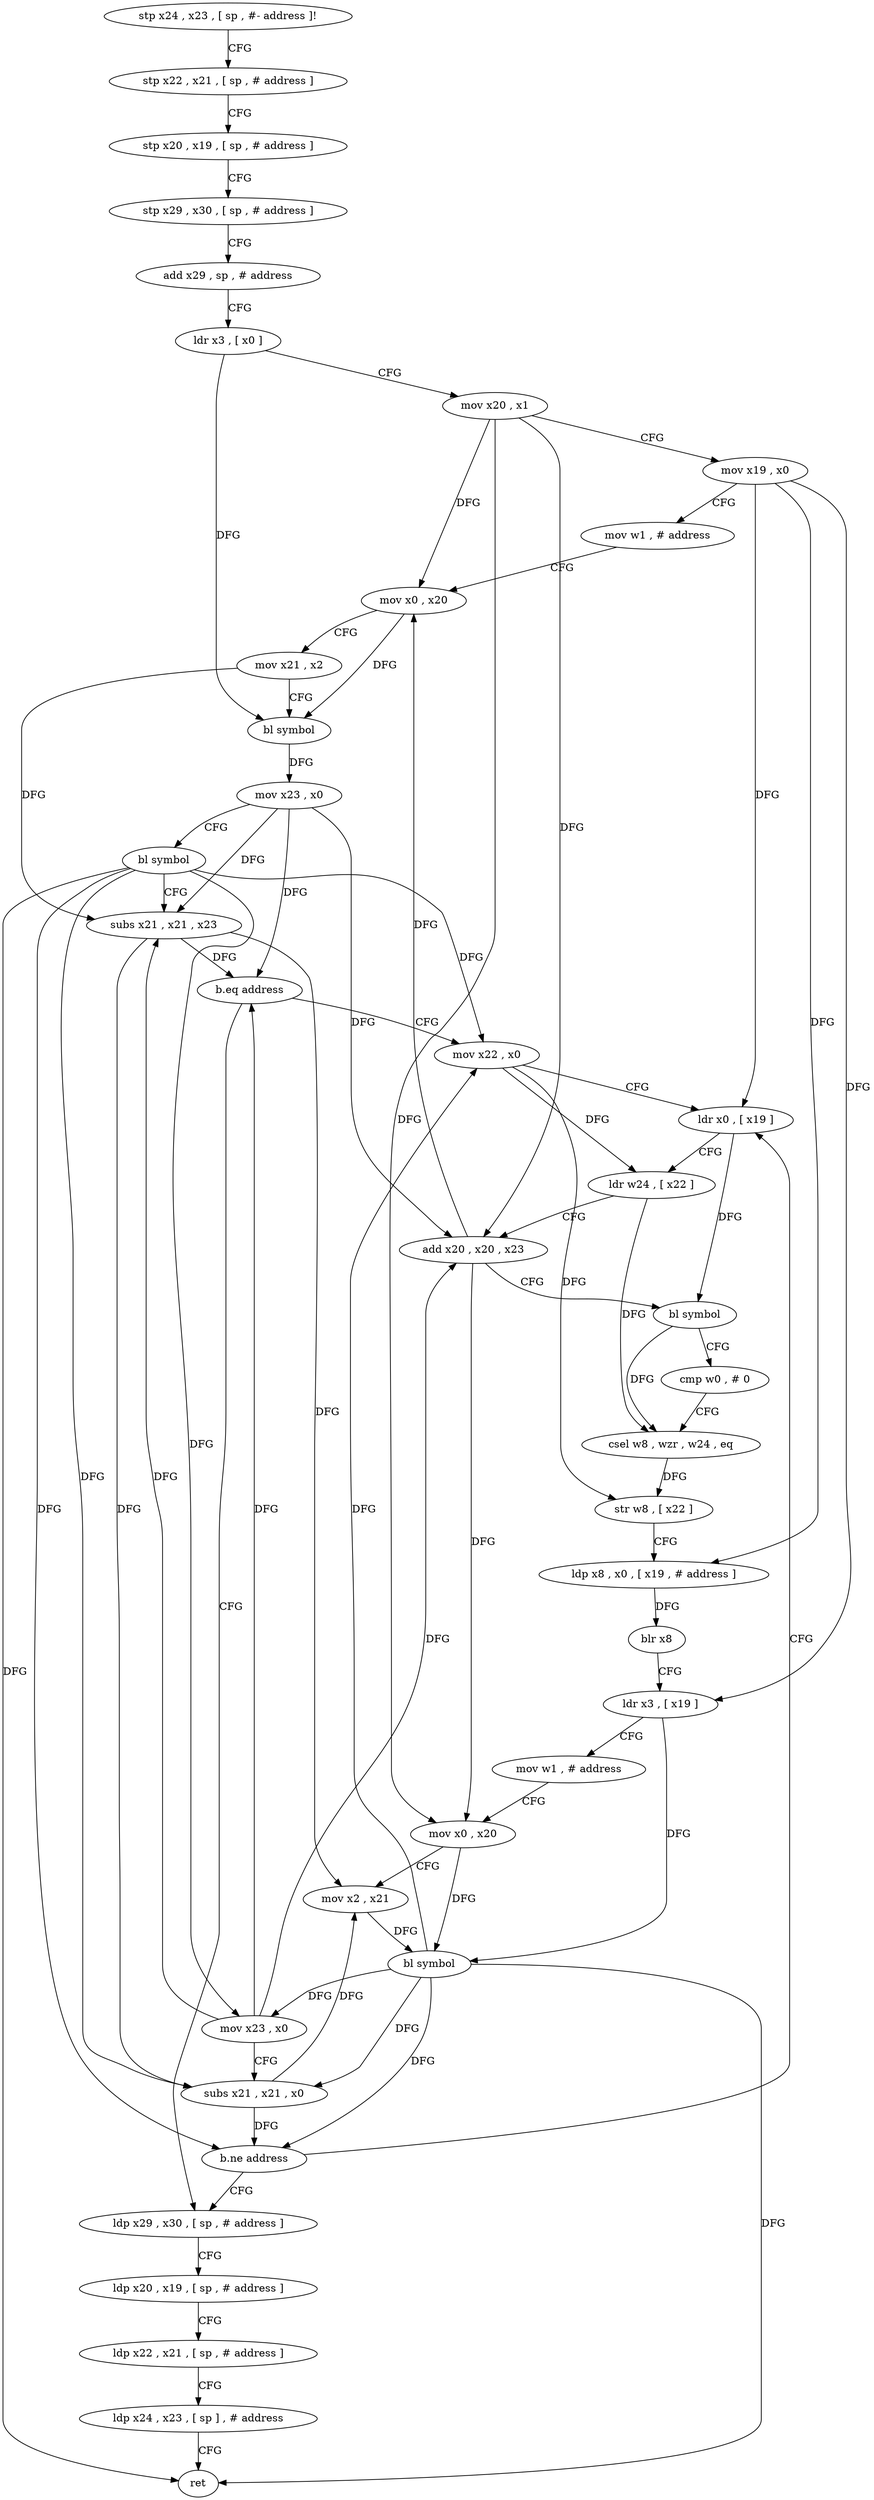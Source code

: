 digraph "func" {
"4224064" [label = "stp x24 , x23 , [ sp , #- address ]!" ]
"4224068" [label = "stp x22 , x21 , [ sp , # address ]" ]
"4224072" [label = "stp x20 , x19 , [ sp , # address ]" ]
"4224076" [label = "stp x29 , x30 , [ sp , # address ]" ]
"4224080" [label = "add x29 , sp , # address" ]
"4224084" [label = "ldr x3 , [ x0 ]" ]
"4224088" [label = "mov x20 , x1" ]
"4224092" [label = "mov x19 , x0" ]
"4224096" [label = "mov w1 , # address" ]
"4224100" [label = "mov x0 , x20" ]
"4224104" [label = "mov x21 , x2" ]
"4224108" [label = "bl symbol" ]
"4224112" [label = "mov x23 , x0" ]
"4224116" [label = "bl symbol" ]
"4224120" [label = "subs x21 , x21 , x23" ]
"4224124" [label = "b.eq address" ]
"4224200" [label = "ldp x29 , x30 , [ sp , # address ]" ]
"4224128" [label = "mov x22 , x0" ]
"4224204" [label = "ldp x20 , x19 , [ sp , # address ]" ]
"4224208" [label = "ldp x22 , x21 , [ sp , # address ]" ]
"4224212" [label = "ldp x24 , x23 , [ sp ] , # address" ]
"4224216" [label = "ret" ]
"4224132" [label = "ldr x0 , [ x19 ]" ]
"4224136" [label = "ldr w24 , [ x22 ]" ]
"4224140" [label = "add x20 , x20 , x23" ]
"4224144" [label = "bl symbol" ]
"4224148" [label = "cmp w0 , # 0" ]
"4224152" [label = "csel w8 , wzr , w24 , eq" ]
"4224156" [label = "str w8 , [ x22 ]" ]
"4224160" [label = "ldp x8 , x0 , [ x19 , # address ]" ]
"4224164" [label = "blr x8" ]
"4224168" [label = "ldr x3 , [ x19 ]" ]
"4224172" [label = "mov w1 , # address" ]
"4224176" [label = "mov x0 , x20" ]
"4224180" [label = "mov x2 , x21" ]
"4224184" [label = "bl symbol" ]
"4224188" [label = "mov x23 , x0" ]
"4224192" [label = "subs x21 , x21 , x0" ]
"4224196" [label = "b.ne address" ]
"4224064" -> "4224068" [ label = "CFG" ]
"4224068" -> "4224072" [ label = "CFG" ]
"4224072" -> "4224076" [ label = "CFG" ]
"4224076" -> "4224080" [ label = "CFG" ]
"4224080" -> "4224084" [ label = "CFG" ]
"4224084" -> "4224088" [ label = "CFG" ]
"4224084" -> "4224108" [ label = "DFG" ]
"4224088" -> "4224092" [ label = "CFG" ]
"4224088" -> "4224100" [ label = "DFG" ]
"4224088" -> "4224140" [ label = "DFG" ]
"4224088" -> "4224176" [ label = "DFG" ]
"4224092" -> "4224096" [ label = "CFG" ]
"4224092" -> "4224132" [ label = "DFG" ]
"4224092" -> "4224160" [ label = "DFG" ]
"4224092" -> "4224168" [ label = "DFG" ]
"4224096" -> "4224100" [ label = "CFG" ]
"4224100" -> "4224104" [ label = "CFG" ]
"4224100" -> "4224108" [ label = "DFG" ]
"4224104" -> "4224108" [ label = "CFG" ]
"4224104" -> "4224120" [ label = "DFG" ]
"4224108" -> "4224112" [ label = "DFG" ]
"4224112" -> "4224116" [ label = "CFG" ]
"4224112" -> "4224120" [ label = "DFG" ]
"4224112" -> "4224124" [ label = "DFG" ]
"4224112" -> "4224140" [ label = "DFG" ]
"4224116" -> "4224120" [ label = "CFG" ]
"4224116" -> "4224216" [ label = "DFG" ]
"4224116" -> "4224128" [ label = "DFG" ]
"4224116" -> "4224188" [ label = "DFG" ]
"4224116" -> "4224192" [ label = "DFG" ]
"4224116" -> "4224196" [ label = "DFG" ]
"4224120" -> "4224124" [ label = "DFG" ]
"4224120" -> "4224180" [ label = "DFG" ]
"4224120" -> "4224192" [ label = "DFG" ]
"4224124" -> "4224200" [ label = "CFG" ]
"4224124" -> "4224128" [ label = "CFG" ]
"4224200" -> "4224204" [ label = "CFG" ]
"4224128" -> "4224132" [ label = "CFG" ]
"4224128" -> "4224136" [ label = "DFG" ]
"4224128" -> "4224156" [ label = "DFG" ]
"4224204" -> "4224208" [ label = "CFG" ]
"4224208" -> "4224212" [ label = "CFG" ]
"4224212" -> "4224216" [ label = "CFG" ]
"4224132" -> "4224136" [ label = "CFG" ]
"4224132" -> "4224144" [ label = "DFG" ]
"4224136" -> "4224140" [ label = "CFG" ]
"4224136" -> "4224152" [ label = "DFG" ]
"4224140" -> "4224144" [ label = "CFG" ]
"4224140" -> "4224100" [ label = "DFG" ]
"4224140" -> "4224176" [ label = "DFG" ]
"4224144" -> "4224148" [ label = "CFG" ]
"4224144" -> "4224152" [ label = "DFG" ]
"4224148" -> "4224152" [ label = "CFG" ]
"4224152" -> "4224156" [ label = "DFG" ]
"4224156" -> "4224160" [ label = "CFG" ]
"4224160" -> "4224164" [ label = "DFG" ]
"4224164" -> "4224168" [ label = "CFG" ]
"4224168" -> "4224172" [ label = "CFG" ]
"4224168" -> "4224184" [ label = "DFG" ]
"4224172" -> "4224176" [ label = "CFG" ]
"4224176" -> "4224180" [ label = "CFG" ]
"4224176" -> "4224184" [ label = "DFG" ]
"4224180" -> "4224184" [ label = "DFG" ]
"4224184" -> "4224188" [ label = "DFG" ]
"4224184" -> "4224128" [ label = "DFG" ]
"4224184" -> "4224216" [ label = "DFG" ]
"4224184" -> "4224192" [ label = "DFG" ]
"4224184" -> "4224196" [ label = "DFG" ]
"4224188" -> "4224192" [ label = "CFG" ]
"4224188" -> "4224120" [ label = "DFG" ]
"4224188" -> "4224124" [ label = "DFG" ]
"4224188" -> "4224140" [ label = "DFG" ]
"4224192" -> "4224196" [ label = "DFG" ]
"4224192" -> "4224180" [ label = "DFG" ]
"4224196" -> "4224132" [ label = "CFG" ]
"4224196" -> "4224200" [ label = "CFG" ]
}
